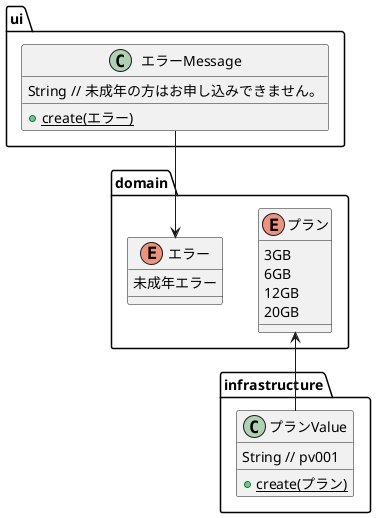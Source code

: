 @startuml

package domain {
  enum エラー {
    未成年エラー
  }
  enum プラン {
    3GB
    6GB
    12GB
    20GB
  }
}

package ui {
  class エラーMessage {
    String // 未成年の方はお申し込みできません。
    + {static} create(エラー)
  }
}

エラーMessage -d-> エラー

package infrastructure {
  class プランValue {
    String // pv001
    + {static} create(プラン)
  }
}

プランValue -u-> プラン

@enduml
